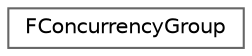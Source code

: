 digraph "Graphical Class Hierarchy"
{
 // INTERACTIVE_SVG=YES
 // LATEX_PDF_SIZE
  bgcolor="transparent";
  edge [fontname=Helvetica,fontsize=10,labelfontname=Helvetica,labelfontsize=10];
  node [fontname=Helvetica,fontsize=10,shape=box,height=0.2,width=0.4];
  rankdir="LR";
  Node0 [id="Node000000",label="FConcurrencyGroup",height=0.2,width=0.4,color="grey40", fillcolor="white", style="filled",URL="$d9/d48/classFConcurrencyGroup.html",tooltip="Class which tracks array of active sound pointers for concurrency management."];
}
